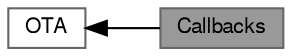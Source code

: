 digraph "Callbacks"
{
 // LATEX_PDF_SIZE
  bgcolor="transparent";
  edge [fontname=FreeSans,fontsize=10,labelfontname=FreeSans,labelfontsize=10];
  node [fontname=FreeSans,fontsize=10,shape=box,height=0.2,width=0.4];
  rankdir=LR;
  Node2 [label="OTA",height=0.2,width=0.4,color="grey40", fillcolor="white", style="filled",URL="$group___o_t_a_a_p_i.html",tooltip="The WINC supports OTA (Over-The-Air) updates."];
  Node1 [label="Callbacks",height=0.2,width=0.4,color="gray40", fillcolor="grey60", style="filled", fontcolor="black",tooltip="Lists the different callbacks that can be used during OTA updates."];
  Node2->Node1 [shape=plaintext, dir="back", style="solid"];
}
